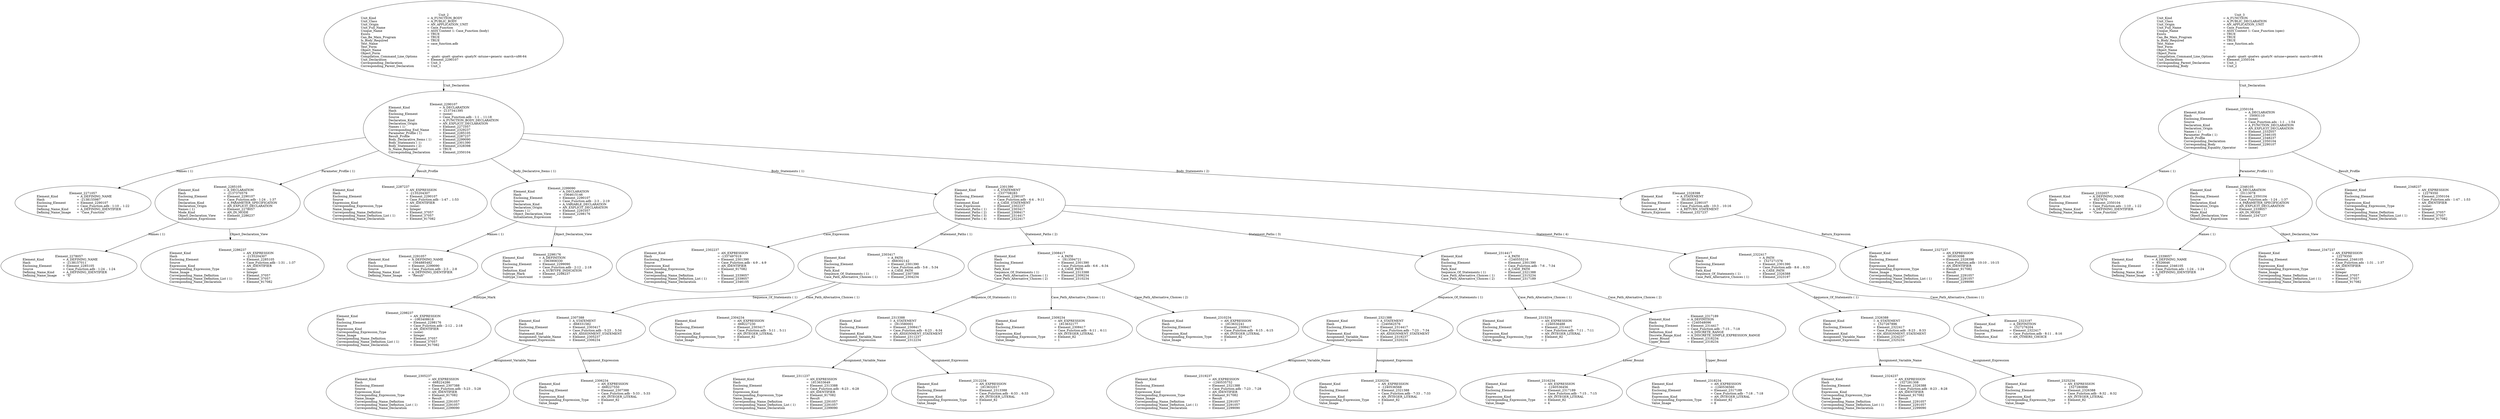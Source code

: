 digraph "case_function.adt" {
  Unit_2 -> Element_2290107
      [ label=Unit_Declaration ];
  Unit_2
      [ label=<<TABLE BORDER="0" CELLBORDER="0" CELLSPACING="0" CELLPADDING="0"> 
          <TR><TD COLSPAN="3">Unit_2</TD></TR>
          <TR><TD ALIGN="LEFT">Unit_Kind   </TD><TD> = </TD><TD ALIGN="LEFT">A_FUNCTION_BODY</TD></TR>
          <TR><TD ALIGN="LEFT">Unit_Class   </TD><TD> = </TD><TD ALIGN="LEFT">A_PUBLIC_BODY</TD></TR>
          <TR><TD ALIGN="LEFT">Unit_Origin   </TD><TD> = </TD><TD ALIGN="LEFT">AN_APPLICATION_UNIT</TD></TR>
          <TR><TD ALIGN="LEFT">Unit_Full_Name    </TD><TD> = </TD><TD ALIGN="LEFT">Case_Function</TD></TR>
          <TR><TD ALIGN="LEFT">Unique_Name   </TD><TD> = </TD><TD ALIGN="LEFT">ASIS Context 1: Case_Function (body)</TD></TR>
          <TR><TD ALIGN="LEFT">Exists  </TD><TD> = </TD><TD ALIGN="LEFT">TRUE</TD></TR>
          <TR><TD ALIGN="LEFT">Can_Be_Main_Program     </TD><TD> = </TD><TD ALIGN="LEFT">TRUE</TD></TR>
          <TR><TD ALIGN="LEFT">Is_Body_Required     </TD><TD> = </TD><TD ALIGN="LEFT">TRUE</TD></TR>
          <TR><TD ALIGN="LEFT">Text_Name   </TD><TD> = </TD><TD ALIGN="LEFT">case_function.adb</TD></TR>
          <TR><TD ALIGN="LEFT">Text_Form   </TD><TD> = </TD><TD ALIGN="LEFT"></TD></TR>
          <TR><TD ALIGN="LEFT">Object_Name   </TD><TD> = </TD><TD ALIGN="LEFT"></TD></TR>
          <TR><TD ALIGN="LEFT">Object_Form   </TD><TD> = </TD><TD ALIGN="LEFT"></TD></TR>
          <TR><TD ALIGN="LEFT">Compilation_Command_Line_Options         </TD><TD> = </TD><TD ALIGN="LEFT">-gnatc -gnatt -gnatws -gnatyN -mtune=generic -march=x86-64</TD></TR>
          <TR><TD ALIGN="LEFT">Unit_Declaration     </TD><TD> = </TD><TD ALIGN="LEFT">Element_2290107</TD></TR>
          <TR><TD ALIGN="LEFT">Corresponding_Declaration       </TD><TD> = </TD><TD ALIGN="LEFT">Unit_3</TD></TR>
          <TR><TD ALIGN="LEFT">Corresponding_Parent_Declaration         </TD><TD> = </TD><TD ALIGN="LEFT">Unit_1</TD></TR>
          </TABLE>> ];
  Element_2290107 -> Element_2271057
      [ label="Names ( 1)" ];
  Element_2290107 -> Element_2285105
      [ label="Parameter_Profile ( 1)" ];
  Element_2290107 -> Element_2287237
      [ label=Result_Profile ];
  Element_2290107 -> Element_2299090
      [ label="Body_Declarative_Items ( 1)" ];
  Element_2290107 -> Element_2301390
      [ label="Body_Statements ( 1)" ];
  Element_2290107 -> Element_2328398
      [ label="Body_Statements ( 2)" ];
  Element_2290107
      [ label=<<TABLE BORDER="0" CELLBORDER="0" CELLSPACING="0" CELLPADDING="0"> 
          <TR><TD COLSPAN="3">Element_2290107</TD></TR>
          <TR><TD ALIGN="LEFT">Element_Kind    </TD><TD> = </TD><TD ALIGN="LEFT">A_DECLARATION</TD></TR>
          <TR><TD ALIGN="LEFT">Hash  </TD><TD> = </TD><TD ALIGN="LEFT">-2137341395</TD></TR>
          <TR><TD ALIGN="LEFT">Enclosing_Element     </TD><TD> = </TD><TD ALIGN="LEFT">(none)</TD></TR>
          <TR><TD ALIGN="LEFT">Source  </TD><TD> = </TD><TD ALIGN="LEFT">Case_Function.adb - 1:1 .. 11:18</TD></TR>
          <TR><TD ALIGN="LEFT">Declaration_Kind     </TD><TD> = </TD><TD ALIGN="LEFT">A_FUNCTION_BODY_DECLARATION</TD></TR>
          <TR><TD ALIGN="LEFT">Declaration_Origin     </TD><TD> = </TD><TD ALIGN="LEFT">AN_EXPLICIT_DECLARATION</TD></TR>
          <TR><TD ALIGN="LEFT">Names ( 1)   </TD><TD> = </TD><TD ALIGN="LEFT">Element_2271057</TD></TR>
          <TR><TD ALIGN="LEFT">Corresponding_End_Name      </TD><TD> = </TD><TD ALIGN="LEFT">Element_2329237</TD></TR>
          <TR><TD ALIGN="LEFT">Parameter_Profile ( 1)      </TD><TD> = </TD><TD ALIGN="LEFT">Element_2285105</TD></TR>
          <TR><TD ALIGN="LEFT">Result_Profile    </TD><TD> = </TD><TD ALIGN="LEFT">Element_2287237</TD></TR>
          <TR><TD ALIGN="LEFT">Body_Declarative_Items ( 1)       </TD><TD> = </TD><TD ALIGN="LEFT">Element_2299090</TD></TR>
          <TR><TD ALIGN="LEFT">Body_Statements ( 1)      </TD><TD> = </TD><TD ALIGN="LEFT">Element_2301390</TD></TR>
          <TR><TD ALIGN="LEFT">Body_Statements ( 2)      </TD><TD> = </TD><TD ALIGN="LEFT">Element_2328398</TD></TR>
          <TR><TD ALIGN="LEFT">Is_Name_Repeated     </TD><TD> = </TD><TD ALIGN="LEFT">TRUE</TD></TR>
          <TR><TD ALIGN="LEFT">Corresponding_Declaration       </TD><TD> = </TD><TD ALIGN="LEFT">Element_2350104</TD></TR>
          </TABLE>> ];
  Element_2271057
      [ label=<<TABLE BORDER="0" CELLBORDER="0" CELLSPACING="0" CELLPADDING="0"> 
          <TR><TD COLSPAN="3">Element_2271057</TD></TR>
          <TR><TD ALIGN="LEFT">Element_Kind    </TD><TD> = </TD><TD ALIGN="LEFT">A_DEFINING_NAME</TD></TR>
          <TR><TD ALIGN="LEFT">Hash  </TD><TD> = </TD><TD ALIGN="LEFT">-2138155987</TD></TR>
          <TR><TD ALIGN="LEFT">Enclosing_Element     </TD><TD> = </TD><TD ALIGN="LEFT">Element_2290107</TD></TR>
          <TR><TD ALIGN="LEFT">Source  </TD><TD> = </TD><TD ALIGN="LEFT">Case_Function.adb - 1:10 .. 1:22</TD></TR>
          <TR><TD ALIGN="LEFT">Defining_Name_Kind     </TD><TD> = </TD><TD ALIGN="LEFT">A_DEFINING_IDENTIFIER</TD></TR>
          <TR><TD ALIGN="LEFT">Defining_Name_Image     </TD><TD> = </TD><TD ALIGN="LEFT">"Case_Function"</TD></TR>
          </TABLE>> ];
  Element_2285105 -> Element_2278057
      [ label="Names ( 1)" ];
  Element_2285105 -> Element_2286237
      [ label=Object_Declaration_View ];
  Element_2285105
      [ label=<<TABLE BORDER="0" CELLBORDER="0" CELLSPACING="0" CELLPADDING="0"> 
          <TR><TD COLSPAN="3">Element_2285105</TD></TR>
          <TR><TD ALIGN="LEFT">Element_Kind    </TD><TD> = </TD><TD ALIGN="LEFT">A_DECLARATION</TD></TR>
          <TR><TD ALIGN="LEFT">Hash  </TD><TD> = </TD><TD ALIGN="LEFT">-2137370579</TD></TR>
          <TR><TD ALIGN="LEFT">Enclosing_Element     </TD><TD> = </TD><TD ALIGN="LEFT">Element_2290107</TD></TR>
          <TR><TD ALIGN="LEFT">Source  </TD><TD> = </TD><TD ALIGN="LEFT">Case_Function.adb - 1:24 .. 1:37</TD></TR>
          <TR><TD ALIGN="LEFT">Declaration_Kind     </TD><TD> = </TD><TD ALIGN="LEFT">A_PARAMETER_SPECIFICATION</TD></TR>
          <TR><TD ALIGN="LEFT">Declaration_Origin     </TD><TD> = </TD><TD ALIGN="LEFT">AN_EXPLICIT_DECLARATION</TD></TR>
          <TR><TD ALIGN="LEFT">Names ( 1)   </TD><TD> = </TD><TD ALIGN="LEFT">Element_2278057</TD></TR>
          <TR><TD ALIGN="LEFT">Mode_Kind   </TD><TD> = </TD><TD ALIGN="LEFT">AN_IN_MODE</TD></TR>
          <TR><TD ALIGN="LEFT">Object_Declaration_View      </TD><TD> = </TD><TD ALIGN="LEFT">Element_2286237</TD></TR>
          <TR><TD ALIGN="LEFT">Initialization_Expression       </TD><TD> = </TD><TD ALIGN="LEFT">(none)</TD></TR>
          </TABLE>> ];
  Element_2278057
      [ label=<<TABLE BORDER="0" CELLBORDER="0" CELLSPACING="0" CELLPADDING="0"> 
          <TR><TD COLSPAN="3">Element_2278057</TD></TR>
          <TR><TD ALIGN="LEFT">Element_Kind    </TD><TD> = </TD><TD ALIGN="LEFT">A_DEFINING_NAME</TD></TR>
          <TR><TD ALIGN="LEFT">Hash  </TD><TD> = </TD><TD ALIGN="LEFT">-2138157011</TD></TR>
          <TR><TD ALIGN="LEFT">Enclosing_Element     </TD><TD> = </TD><TD ALIGN="LEFT">Element_2285105</TD></TR>
          <TR><TD ALIGN="LEFT">Source  </TD><TD> = </TD><TD ALIGN="LEFT">Case_Function.adb - 1:24 .. 1:24</TD></TR>
          <TR><TD ALIGN="LEFT">Defining_Name_Kind     </TD><TD> = </TD><TD ALIGN="LEFT">A_DEFINING_IDENTIFIER</TD></TR>
          <TR><TD ALIGN="LEFT">Defining_Name_Image     </TD><TD> = </TD><TD ALIGN="LEFT">"X"</TD></TR>
          </TABLE>> ];
  Element_2286237
      [ label=<<TABLE BORDER="0" CELLBORDER="0" CELLSPACING="0" CELLPADDING="0"> 
          <TR><TD COLSPAN="3">Element_2286237</TD></TR>
          <TR><TD ALIGN="LEFT">Element_Kind    </TD><TD> = </TD><TD ALIGN="LEFT">AN_EXPRESSION</TD></TR>
          <TR><TD ALIGN="LEFT">Hash  </TD><TD> = </TD><TD ALIGN="LEFT">-2135204307</TD></TR>
          <TR><TD ALIGN="LEFT">Enclosing_Element     </TD><TD> = </TD><TD ALIGN="LEFT">Element_2285105</TD></TR>
          <TR><TD ALIGN="LEFT">Source  </TD><TD> = </TD><TD ALIGN="LEFT">Case_Function.adb - 1:31 .. 1:37</TD></TR>
          <TR><TD ALIGN="LEFT">Expression_Kind    </TD><TD> = </TD><TD ALIGN="LEFT">AN_IDENTIFIER</TD></TR>
          <TR><TD ALIGN="LEFT">Corresponding_Expression_Type        </TD><TD> = </TD><TD ALIGN="LEFT">(none)</TD></TR>
          <TR><TD ALIGN="LEFT">Name_Image   </TD><TD> = </TD><TD ALIGN="LEFT">Integer</TD></TR>
          <TR><TD ALIGN="LEFT">Corresponding_Name_Definition        </TD><TD> = </TD><TD ALIGN="LEFT">Element_37057</TD></TR>
          <TR><TD ALIGN="LEFT">Corresponding_Name_Definition_List ( 1)          </TD><TD> = </TD><TD ALIGN="LEFT">Element_37057</TD></TR>
          <TR><TD ALIGN="LEFT">Corresponding_Name_Declaration        </TD><TD> = </TD><TD ALIGN="LEFT">Element_917082</TD></TR>
          </TABLE>> ];
  Element_2287237
      [ label=<<TABLE BORDER="0" CELLBORDER="0" CELLSPACING="0" CELLPADDING="0"> 
          <TR><TD COLSPAN="3">Element_2287237</TD></TR>
          <TR><TD ALIGN="LEFT">Element_Kind    </TD><TD> = </TD><TD ALIGN="LEFT">AN_EXPRESSION</TD></TR>
          <TR><TD ALIGN="LEFT">Hash  </TD><TD> = </TD><TD ALIGN="LEFT">-2135204307</TD></TR>
          <TR><TD ALIGN="LEFT">Enclosing_Element     </TD><TD> = </TD><TD ALIGN="LEFT">Element_2290107</TD></TR>
          <TR><TD ALIGN="LEFT">Source  </TD><TD> = </TD><TD ALIGN="LEFT">Case_Function.adb - 1:47 .. 1:53</TD></TR>
          <TR><TD ALIGN="LEFT">Expression_Kind    </TD><TD> = </TD><TD ALIGN="LEFT">AN_IDENTIFIER</TD></TR>
          <TR><TD ALIGN="LEFT">Corresponding_Expression_Type        </TD><TD> = </TD><TD ALIGN="LEFT">(none)</TD></TR>
          <TR><TD ALIGN="LEFT">Name_Image   </TD><TD> = </TD><TD ALIGN="LEFT">Integer</TD></TR>
          <TR><TD ALIGN="LEFT">Corresponding_Name_Definition        </TD><TD> = </TD><TD ALIGN="LEFT">Element_37057</TD></TR>
          <TR><TD ALIGN="LEFT">Corresponding_Name_Definition_List ( 1)          </TD><TD> = </TD><TD ALIGN="LEFT">Element_37057</TD></TR>
          <TR><TD ALIGN="LEFT">Corresponding_Name_Declaration        </TD><TD> = </TD><TD ALIGN="LEFT">Element_917082</TD></TR>
          </TABLE>> ];
  Element_2299090 -> Element_2291057
      [ label="Names ( 1)" ];
  Element_2299090 -> Element_2298176
      [ label=Object_Declaration_View ];
  Element_2299090
      [ label=<<TABLE BORDER="0" CELLBORDER="0" CELLSPACING="0" CELLPADDING="0"> 
          <TR><TD COLSPAN="3">Element_2299090</TD></TR>
          <TR><TD ALIGN="LEFT">Element_Kind    </TD><TD> = </TD><TD ALIGN="LEFT">A_DECLARATION</TD></TR>
          <TR><TD ALIGN="LEFT">Hash  </TD><TD> = </TD><TD ALIGN="LEFT">-1064615146</TD></TR>
          <TR><TD ALIGN="LEFT">Enclosing_Element     </TD><TD> = </TD><TD ALIGN="LEFT">Element_2290107</TD></TR>
          <TR><TD ALIGN="LEFT">Source  </TD><TD> = </TD><TD ALIGN="LEFT">Case_Function.adb - 2:3 .. 2:19</TD></TR>
          <TR><TD ALIGN="LEFT">Declaration_Kind     </TD><TD> = </TD><TD ALIGN="LEFT">A_VARIABLE_DECLARATION</TD></TR>
          <TR><TD ALIGN="LEFT">Declaration_Origin     </TD><TD> = </TD><TD ALIGN="LEFT">AN_EXPLICIT_DECLARATION</TD></TR>
          <TR><TD ALIGN="LEFT">Names ( 1)   </TD><TD> = </TD><TD ALIGN="LEFT">Element_2291057</TD></TR>
          <TR><TD ALIGN="LEFT">Object_Declaration_View      </TD><TD> = </TD><TD ALIGN="LEFT">Element_2298176</TD></TR>
          <TR><TD ALIGN="LEFT">Initialization_Expression       </TD><TD> = </TD><TD ALIGN="LEFT">(none)</TD></TR>
          </TABLE>> ];
  Element_2291057
      [ label=<<TABLE BORDER="0" CELLBORDER="0" CELLSPACING="0" CELLPADDING="0"> 
          <TR><TD COLSPAN="3">Element_2291057</TD></TR>
          <TR><TD ALIGN="LEFT">Element_Kind    </TD><TD> = </TD><TD ALIGN="LEFT">A_DEFINING_NAME</TD></TR>
          <TR><TD ALIGN="LEFT">Hash  </TD><TD> = </TD><TD ALIGN="LEFT">-1064885482</TD></TR>
          <TR><TD ALIGN="LEFT">Enclosing_Element     </TD><TD> = </TD><TD ALIGN="LEFT">Element_2299090</TD></TR>
          <TR><TD ALIGN="LEFT">Source  </TD><TD> = </TD><TD ALIGN="LEFT">Case_Function.adb - 2:3 .. 2:8</TD></TR>
          <TR><TD ALIGN="LEFT">Defining_Name_Kind     </TD><TD> = </TD><TD ALIGN="LEFT">A_DEFINING_IDENTIFIER</TD></TR>
          <TR><TD ALIGN="LEFT">Defining_Name_Image     </TD><TD> = </TD><TD ALIGN="LEFT">"Result"</TD></TR>
          </TABLE>> ];
  Element_2298176 -> Element_2298237
      [ label=Subtype_Mark ];
  Element_2298176
      [ label=<<TABLE BORDER="0" CELLBORDER="0" CELLSPACING="0" CELLPADDING="0"> 
          <TR><TD COLSPAN="3">Element_2298176</TD></TR>
          <TR><TD ALIGN="LEFT">Element_Kind    </TD><TD> = </TD><TD ALIGN="LEFT">A_DEFINITION</TD></TR>
          <TR><TD ALIGN="LEFT">Hash  </TD><TD> = </TD><TD ALIGN="LEFT">-1063908330</TD></TR>
          <TR><TD ALIGN="LEFT">Enclosing_Element     </TD><TD> = </TD><TD ALIGN="LEFT">Element_2299090</TD></TR>
          <TR><TD ALIGN="LEFT">Source  </TD><TD> = </TD><TD ALIGN="LEFT">Case_Function.adb - 2:12 .. 2:18</TD></TR>
          <TR><TD ALIGN="LEFT">Definition_Kind    </TD><TD> = </TD><TD ALIGN="LEFT">A_SUBTYPE_INDICATION</TD></TR>
          <TR><TD ALIGN="LEFT">Subtype_Mark    </TD><TD> = </TD><TD ALIGN="LEFT">Element_2298237</TD></TR>
          <TR><TD ALIGN="LEFT">Subtype_Constraint     </TD><TD> = </TD><TD ALIGN="LEFT">(none)</TD></TR>
          </TABLE>> ];
  Element_2298237
      [ label=<<TABLE BORDER="0" CELLBORDER="0" CELLSPACING="0" CELLPADDING="0"> 
          <TR><TD COLSPAN="3">Element_2298237</TD></TR>
          <TR><TD ALIGN="LEFT">Element_Kind    </TD><TD> = </TD><TD ALIGN="LEFT">AN_EXPRESSION</TD></TR>
          <TR><TD ALIGN="LEFT">Hash  </TD><TD> = </TD><TD ALIGN="LEFT">-1063408618</TD></TR>
          <TR><TD ALIGN="LEFT">Enclosing_Element     </TD><TD> = </TD><TD ALIGN="LEFT">Element_2298176</TD></TR>
          <TR><TD ALIGN="LEFT">Source  </TD><TD> = </TD><TD ALIGN="LEFT">Case_Function.adb - 2:12 .. 2:18</TD></TR>
          <TR><TD ALIGN="LEFT">Expression_Kind    </TD><TD> = </TD><TD ALIGN="LEFT">AN_IDENTIFIER</TD></TR>
          <TR><TD ALIGN="LEFT">Corresponding_Expression_Type        </TD><TD> = </TD><TD ALIGN="LEFT">(none)</TD></TR>
          <TR><TD ALIGN="LEFT">Name_Image   </TD><TD> = </TD><TD ALIGN="LEFT">Integer</TD></TR>
          <TR><TD ALIGN="LEFT">Corresponding_Name_Definition        </TD><TD> = </TD><TD ALIGN="LEFT">Element_37057</TD></TR>
          <TR><TD ALIGN="LEFT">Corresponding_Name_Definition_List ( 1)          </TD><TD> = </TD><TD ALIGN="LEFT">Element_37057</TD></TR>
          <TR><TD ALIGN="LEFT">Corresponding_Name_Declaration        </TD><TD> = </TD><TD ALIGN="LEFT">Element_917082</TD></TR>
          </TABLE>> ];
  Element_2301390 -> Element_2302237
      [ label=Case_Expression ];
  Element_2301390 -> Element_2303417
      [ label="Statement_Paths ( 1)" ];
  Element_2301390 -> Element_2308417
      [ label="Statement_Paths ( 2)" ];
  Element_2301390 -> Element_2314417
      [ label="Statement_Paths ( 3)" ];
  Element_2301390 -> Element_2322417
      [ label="Statement_Paths ( 4)" ];
  Element_2301390
      [ label=<<TABLE BORDER="0" CELLBORDER="0" CELLSPACING="0" CELLPADDING="0"> 
          <TR><TD COLSPAN="3">Element_2301390</TD></TR>
          <TR><TD ALIGN="LEFT">Element_Kind    </TD><TD> = </TD><TD ALIGN="LEFT">A_STATEMENT</TD></TR>
          <TR><TD ALIGN="LEFT">Hash  </TD><TD> = </TD><TD ALIGN="LEFT">-1337708283</TD></TR>
          <TR><TD ALIGN="LEFT">Enclosing_Element     </TD><TD> = </TD><TD ALIGN="LEFT">Element_2290107</TD></TR>
          <TR><TD ALIGN="LEFT">Source  </TD><TD> = </TD><TD ALIGN="LEFT">Case_Function.adb - 4:4 .. 9:11</TD></TR>
          <TR><TD ALIGN="LEFT">Statement_Kind    </TD><TD> = </TD><TD ALIGN="LEFT">A_CASE_STATEMENT</TD></TR>
          <TR><TD ALIGN="LEFT">Case_Expression    </TD><TD> = </TD><TD ALIGN="LEFT">Element_2302237</TD></TR>
          <TR><TD ALIGN="LEFT">Statement_Paths ( 1)      </TD><TD> = </TD><TD ALIGN="LEFT">Element_2303417</TD></TR>
          <TR><TD ALIGN="LEFT">Statement_Paths ( 2)      </TD><TD> = </TD><TD ALIGN="LEFT">Element_2308417</TD></TR>
          <TR><TD ALIGN="LEFT">Statement_Paths ( 3)      </TD><TD> = </TD><TD ALIGN="LEFT">Element_2314417</TD></TR>
          <TR><TD ALIGN="LEFT">Statement_Paths ( 4)      </TD><TD> = </TD><TD ALIGN="LEFT">Element_2322417</TD></TR>
          </TABLE>> ];
  Element_2302237
      [ label=<<TABLE BORDER="0" CELLBORDER="0" CELLSPACING="0" CELLPADDING="0"> 
          <TR><TD COLSPAN="3">Element_2302237</TD></TR>
          <TR><TD ALIGN="LEFT">Element_Kind    </TD><TD> = </TD><TD ALIGN="LEFT">AN_EXPRESSION</TD></TR>
          <TR><TD ALIGN="LEFT">Hash  </TD><TD> = </TD><TD ALIGN="LEFT">-1337497019</TD></TR>
          <TR><TD ALIGN="LEFT">Enclosing_Element     </TD><TD> = </TD><TD ALIGN="LEFT">Element_2301390</TD></TR>
          <TR><TD ALIGN="LEFT">Source  </TD><TD> = </TD><TD ALIGN="LEFT">Case_Function.adb - 4:9 .. 4:9</TD></TR>
          <TR><TD ALIGN="LEFT">Expression_Kind    </TD><TD> = </TD><TD ALIGN="LEFT">AN_IDENTIFIER</TD></TR>
          <TR><TD ALIGN="LEFT">Corresponding_Expression_Type        </TD><TD> = </TD><TD ALIGN="LEFT">Element_917082</TD></TR>
          <TR><TD ALIGN="LEFT">Name_Image   </TD><TD> = </TD><TD ALIGN="LEFT">X</TD></TR>
          <TR><TD ALIGN="LEFT">Corresponding_Name_Definition        </TD><TD> = </TD><TD ALIGN="LEFT">Element_2339057</TD></TR>
          <TR><TD ALIGN="LEFT">Corresponding_Name_Definition_List ( 1)          </TD><TD> = </TD><TD ALIGN="LEFT">Element_2339057</TD></TR>
          <TR><TD ALIGN="LEFT">Corresponding_Name_Declaration        </TD><TD> = </TD><TD ALIGN="LEFT">Element_2346105</TD></TR>
          </TABLE>> ];
  Element_2303417 -> Element_2307388
      [ label="Sequence_Of_Statements ( 1)" ];
  Element_2303417 -> Element_2304234
      [ label="Case_Path_Alternative_Choices ( 1)" ];
  Element_2303417
      [ label=<<TABLE BORDER="0" CELLBORDER="0" CELLSPACING="0" CELLPADDING="0"> 
          <TR><TD COLSPAN="3">Element_2303417</TD></TR>
          <TR><TD ALIGN="LEFT">Element_Kind    </TD><TD> = </TD><TD ALIGN="LEFT">A_PATH</TD></TR>
          <TR><TD ALIGN="LEFT">Hash  </TD><TD> = </TD><TD ALIGN="LEFT">-668302142</TD></TR>
          <TR><TD ALIGN="LEFT">Enclosing_Element     </TD><TD> = </TD><TD ALIGN="LEFT">Element_2301390</TD></TR>
          <TR><TD ALIGN="LEFT">Source  </TD><TD> = </TD><TD ALIGN="LEFT">Case_Function.adb - 5:6 .. 5:34</TD></TR>
          <TR><TD ALIGN="LEFT">Path_Kind   </TD><TD> = </TD><TD ALIGN="LEFT">A_CASE_PATH</TD></TR>
          <TR><TD ALIGN="LEFT">Sequence_Of_Statements ( 1)       </TD><TD> = </TD><TD ALIGN="LEFT">Element_2307388</TD></TR>
          <TR><TD ALIGN="LEFT">Case_Path_Alternative_Choices ( 1)         </TD><TD> = </TD><TD ALIGN="LEFT">Element_2304234</TD></TR>
          </TABLE>> ];
  Element_2304234
      [ label=<<TABLE BORDER="0" CELLBORDER="0" CELLSPACING="0" CELLPADDING="0"> 
          <TR><TD COLSPAN="3">Element_2304234</TD></TR>
          <TR><TD ALIGN="LEFT">Element_Kind    </TD><TD> = </TD><TD ALIGN="LEFT">AN_EXPRESSION</TD></TR>
          <TR><TD ALIGN="LEFT">Hash  </TD><TD> = </TD><TD ALIGN="LEFT">-668227230</TD></TR>
          <TR><TD ALIGN="LEFT">Enclosing_Element     </TD><TD> = </TD><TD ALIGN="LEFT">Element_2303417</TD></TR>
          <TR><TD ALIGN="LEFT">Source  </TD><TD> = </TD><TD ALIGN="LEFT">Case_Function.adb - 5:11 .. 5:11</TD></TR>
          <TR><TD ALIGN="LEFT">Expression_Kind    </TD><TD> = </TD><TD ALIGN="LEFT">AN_INTEGER_LITERAL</TD></TR>
          <TR><TD ALIGN="LEFT">Corresponding_Expression_Type        </TD><TD> = </TD><TD ALIGN="LEFT">Element_82</TD></TR>
          <TR><TD ALIGN="LEFT">Value_Image   </TD><TD> = </TD><TD ALIGN="LEFT">0</TD></TR>
          </TABLE>> ];
  Element_2307388 -> Element_2305237
      [ label=Assignment_Variable_Name ];
  Element_2307388 -> Element_2306234
      [ label=Assignment_Expression ];
  Element_2307388
      [ label=<<TABLE BORDER="0" CELLBORDER="0" CELLSPACING="0" CELLPADDING="0"> 
          <TR><TD COLSPAN="3">Element_2307388</TD></TR>
          <TR><TD ALIGN="LEFT">Element_Kind    </TD><TD> = </TD><TD ALIGN="LEFT">A_STATEMENT</TD></TR>
          <TR><TD ALIGN="LEFT">Hash  </TD><TD> = </TD><TD ALIGN="LEFT">-668331582</TD></TR>
          <TR><TD ALIGN="LEFT">Enclosing_Element     </TD><TD> = </TD><TD ALIGN="LEFT">Element_2303417</TD></TR>
          <TR><TD ALIGN="LEFT">Source  </TD><TD> = </TD><TD ALIGN="LEFT">Case_Function.adb - 5:23 .. 5:34</TD></TR>
          <TR><TD ALIGN="LEFT">Statement_Kind    </TD><TD> = </TD><TD ALIGN="LEFT">AN_ASSIGNMENT_STATEMENT</TD></TR>
          <TR><TD ALIGN="LEFT">Assignment_Variable_Name       </TD><TD> = </TD><TD ALIGN="LEFT">Element_2305237</TD></TR>
          <TR><TD ALIGN="LEFT">Assignment_Expression      </TD><TD> = </TD><TD ALIGN="LEFT">Element_2306234</TD></TR>
          </TABLE>> ];
  Element_2305237
      [ label=<<TABLE BORDER="0" CELLBORDER="0" CELLSPACING="0" CELLPADDING="0"> 
          <TR><TD COLSPAN="3">Element_2305237</TD></TR>
          <TR><TD ALIGN="LEFT">Element_Kind    </TD><TD> = </TD><TD ALIGN="LEFT">AN_EXPRESSION</TD></TR>
          <TR><TD ALIGN="LEFT">Hash  </TD><TD> = </TD><TD ALIGN="LEFT">-668224286</TD></TR>
          <TR><TD ALIGN="LEFT">Enclosing_Element     </TD><TD> = </TD><TD ALIGN="LEFT">Element_2307388</TD></TR>
          <TR><TD ALIGN="LEFT">Source  </TD><TD> = </TD><TD ALIGN="LEFT">Case_Function.adb - 5:23 .. 5:28</TD></TR>
          <TR><TD ALIGN="LEFT">Expression_Kind    </TD><TD> = </TD><TD ALIGN="LEFT">AN_IDENTIFIER</TD></TR>
          <TR><TD ALIGN="LEFT">Corresponding_Expression_Type        </TD><TD> = </TD><TD ALIGN="LEFT">Element_917082</TD></TR>
          <TR><TD ALIGN="LEFT">Name_Image   </TD><TD> = </TD><TD ALIGN="LEFT">Result</TD></TR>
          <TR><TD ALIGN="LEFT">Corresponding_Name_Definition        </TD><TD> = </TD><TD ALIGN="LEFT">Element_2291057</TD></TR>
          <TR><TD ALIGN="LEFT">Corresponding_Name_Definition_List ( 1)          </TD><TD> = </TD><TD ALIGN="LEFT">Element_2291057</TD></TR>
          <TR><TD ALIGN="LEFT">Corresponding_Name_Declaration        </TD><TD> = </TD><TD ALIGN="LEFT">Element_2299090</TD></TR>
          </TABLE>> ];
  Element_2306234
      [ label=<<TABLE BORDER="0" CELLBORDER="0" CELLSPACING="0" CELLPADDING="0"> 
          <TR><TD COLSPAN="3">Element_2306234</TD></TR>
          <TR><TD ALIGN="LEFT">Element_Kind    </TD><TD> = </TD><TD ALIGN="LEFT">AN_EXPRESSION</TD></TR>
          <TR><TD ALIGN="LEFT">Hash  </TD><TD> = </TD><TD ALIGN="LEFT">-668227550</TD></TR>
          <TR><TD ALIGN="LEFT">Enclosing_Element     </TD><TD> = </TD><TD ALIGN="LEFT">Element_2307388</TD></TR>
          <TR><TD ALIGN="LEFT">Source  </TD><TD> = </TD><TD ALIGN="LEFT">Case_Function.adb - 5:33 .. 5:33</TD></TR>
          <TR><TD ALIGN="LEFT">Expression_Kind    </TD><TD> = </TD><TD ALIGN="LEFT">AN_INTEGER_LITERAL</TD></TR>
          <TR><TD ALIGN="LEFT">Corresponding_Expression_Type        </TD><TD> = </TD><TD ALIGN="LEFT">Element_82</TD></TR>
          <TR><TD ALIGN="LEFT">Value_Image   </TD><TD> = </TD><TD ALIGN="LEFT">0</TD></TR>
          </TABLE>> ];
  Element_2308417 -> Element_2313388
      [ label="Sequence_Of_Statements ( 1)" ];
  Element_2308417 -> Element_2309234
      [ label="Case_Path_Alternative_Choices ( 1)" ];
  Element_2308417 -> Element_2310234
      [ label="Case_Path_Alternative_Choices ( 2)" ];
  Element_2308417
      [ label=<<TABLE BORDER="0" CELLBORDER="0" CELLSPACING="0" CELLPADDING="0"> 
          <TR><TD COLSPAN="3">Element_2308417</TD></TR>
          <TR><TD ALIGN="LEFT">Element_Kind    </TD><TD> = </TD><TD ALIGN="LEFT">A_PATH</TD></TR>
          <TR><TD ALIGN="LEFT">Hash  </TD><TD> = </TD><TD ALIGN="LEFT"> 1813594721</TD></TR>
          <TR><TD ALIGN="LEFT">Enclosing_Element     </TD><TD> = </TD><TD ALIGN="LEFT">Element_2301390</TD></TR>
          <TR><TD ALIGN="LEFT">Source  </TD><TD> = </TD><TD ALIGN="LEFT">Case_Function.adb - 6:6 .. 6:34</TD></TR>
          <TR><TD ALIGN="LEFT">Path_Kind   </TD><TD> = </TD><TD ALIGN="LEFT">A_CASE_PATH</TD></TR>
          <TR><TD ALIGN="LEFT">Sequence_Of_Statements ( 1)       </TD><TD> = </TD><TD ALIGN="LEFT">Element_2313388</TD></TR>
          <TR><TD ALIGN="LEFT">Case_Path_Alternative_Choices ( 1)         </TD><TD> = </TD><TD ALIGN="LEFT">Element_2309234</TD></TR>
          <TR><TD ALIGN="LEFT">Case_Path_Alternative_Choices ( 2)         </TD><TD> = </TD><TD ALIGN="LEFT">Element_2310234</TD></TR>
          </TABLE>> ];
  Element_2309234
      [ label=<<TABLE BORDER="0" CELLBORDER="0" CELLSPACING="0" CELLPADDING="0"> 
          <TR><TD COLSPAN="3">Element_2309234</TD></TR>
          <TR><TD ALIGN="LEFT">Element_Kind    </TD><TD> = </TD><TD ALIGN="LEFT">AN_EXPRESSION</TD></TR>
          <TR><TD ALIGN="LEFT">Hash  </TD><TD> = </TD><TD ALIGN="LEFT"> 1813632177</TD></TR>
          <TR><TD ALIGN="LEFT">Enclosing_Element     </TD><TD> = </TD><TD ALIGN="LEFT">Element_2308417</TD></TR>
          <TR><TD ALIGN="LEFT">Source  </TD><TD> = </TD><TD ALIGN="LEFT">Case_Function.adb - 6:11 .. 6:11</TD></TR>
          <TR><TD ALIGN="LEFT">Expression_Kind    </TD><TD> = </TD><TD ALIGN="LEFT">AN_INTEGER_LITERAL</TD></TR>
          <TR><TD ALIGN="LEFT">Corresponding_Expression_Type        </TD><TD> = </TD><TD ALIGN="LEFT">Element_82</TD></TR>
          <TR><TD ALIGN="LEFT">Value_Image   </TD><TD> = </TD><TD ALIGN="LEFT">1</TD></TR>
          </TABLE>> ];
  Element_2310234
      [ label=<<TABLE BORDER="0" CELLBORDER="0" CELLSPACING="0" CELLPADDING="0"> 
          <TR><TD COLSPAN="3">Element_2310234</TD></TR>
          <TR><TD ALIGN="LEFT">Element_Kind    </TD><TD> = </TD><TD ALIGN="LEFT">AN_EXPRESSION</TD></TR>
          <TR><TD ALIGN="LEFT">Hash  </TD><TD> = </TD><TD ALIGN="LEFT"> 1813632241</TD></TR>
          <TR><TD ALIGN="LEFT">Enclosing_Element     </TD><TD> = </TD><TD ALIGN="LEFT">Element_2308417</TD></TR>
          <TR><TD ALIGN="LEFT">Source  </TD><TD> = </TD><TD ALIGN="LEFT">Case_Function.adb - 6:15 .. 6:15</TD></TR>
          <TR><TD ALIGN="LEFT">Expression_Kind    </TD><TD> = </TD><TD ALIGN="LEFT">AN_INTEGER_LITERAL</TD></TR>
          <TR><TD ALIGN="LEFT">Corresponding_Expression_Type        </TD><TD> = </TD><TD ALIGN="LEFT">Element_82</TD></TR>
          <TR><TD ALIGN="LEFT">Value_Image   </TD><TD> = </TD><TD ALIGN="LEFT">3</TD></TR>
          </TABLE>> ];
  Element_2313388 -> Element_2311237
      [ label=Assignment_Variable_Name ];
  Element_2313388 -> Element_2312234
      [ label=Assignment_Expression ];
  Element_2313388
      [ label=<<TABLE BORDER="0" CELLBORDER="0" CELLSPACING="0" CELLPADDING="0"> 
          <TR><TD COLSPAN="3">Element_2313388</TD></TR>
          <TR><TD ALIGN="LEFT">Element_Kind    </TD><TD> = </TD><TD ALIGN="LEFT">A_STATEMENT</TD></TR>
          <TR><TD ALIGN="LEFT">Hash  </TD><TD> = </TD><TD ALIGN="LEFT"> 1813580001</TD></TR>
          <TR><TD ALIGN="LEFT">Enclosing_Element     </TD><TD> = </TD><TD ALIGN="LEFT">Element_2308417</TD></TR>
          <TR><TD ALIGN="LEFT">Source  </TD><TD> = </TD><TD ALIGN="LEFT">Case_Function.adb - 6:23 .. 6:34</TD></TR>
          <TR><TD ALIGN="LEFT">Statement_Kind    </TD><TD> = </TD><TD ALIGN="LEFT">AN_ASSIGNMENT_STATEMENT</TD></TR>
          <TR><TD ALIGN="LEFT">Assignment_Variable_Name       </TD><TD> = </TD><TD ALIGN="LEFT">Element_2311237</TD></TR>
          <TR><TD ALIGN="LEFT">Assignment_Expression      </TD><TD> = </TD><TD ALIGN="LEFT">Element_2312234</TD></TR>
          </TABLE>> ];
  Element_2311237
      [ label=<<TABLE BORDER="0" CELLBORDER="0" CELLSPACING="0" CELLPADDING="0"> 
          <TR><TD COLSPAN="3">Element_2311237</TD></TR>
          <TR><TD ALIGN="LEFT">Element_Kind    </TD><TD> = </TD><TD ALIGN="LEFT">AN_EXPRESSION</TD></TR>
          <TR><TD ALIGN="LEFT">Hash  </TD><TD> = </TD><TD ALIGN="LEFT"> 1813633649</TD></TR>
          <TR><TD ALIGN="LEFT">Enclosing_Element     </TD><TD> = </TD><TD ALIGN="LEFT">Element_2313388</TD></TR>
          <TR><TD ALIGN="LEFT">Source  </TD><TD> = </TD><TD ALIGN="LEFT">Case_Function.adb - 6:23 .. 6:28</TD></TR>
          <TR><TD ALIGN="LEFT">Expression_Kind    </TD><TD> = </TD><TD ALIGN="LEFT">AN_IDENTIFIER</TD></TR>
          <TR><TD ALIGN="LEFT">Corresponding_Expression_Type        </TD><TD> = </TD><TD ALIGN="LEFT">Element_917082</TD></TR>
          <TR><TD ALIGN="LEFT">Name_Image   </TD><TD> = </TD><TD ALIGN="LEFT">Result</TD></TR>
          <TR><TD ALIGN="LEFT">Corresponding_Name_Definition        </TD><TD> = </TD><TD ALIGN="LEFT">Element_2291057</TD></TR>
          <TR><TD ALIGN="LEFT">Corresponding_Name_Definition_List ( 1)          </TD><TD> = </TD><TD ALIGN="LEFT">Element_2291057</TD></TR>
          <TR><TD ALIGN="LEFT">Corresponding_Name_Declaration        </TD><TD> = </TD><TD ALIGN="LEFT">Element_2299090</TD></TR>
          </TABLE>> ];
  Element_2312234
      [ label=<<TABLE BORDER="0" CELLBORDER="0" CELLSPACING="0" CELLPADDING="0"> 
          <TR><TD COLSPAN="3">Element_2312234</TD></TR>
          <TR><TD ALIGN="LEFT">Element_Kind    </TD><TD> = </TD><TD ALIGN="LEFT">AN_EXPRESSION</TD></TR>
          <TR><TD ALIGN="LEFT">Hash  </TD><TD> = </TD><TD ALIGN="LEFT"> 1813632017</TD></TR>
          <TR><TD ALIGN="LEFT">Enclosing_Element     </TD><TD> = </TD><TD ALIGN="LEFT">Element_2313388</TD></TR>
          <TR><TD ALIGN="LEFT">Source  </TD><TD> = </TD><TD ALIGN="LEFT">Case_Function.adb - 6:33 .. 6:33</TD></TR>
          <TR><TD ALIGN="LEFT">Expression_Kind    </TD><TD> = </TD><TD ALIGN="LEFT">AN_INTEGER_LITERAL</TD></TR>
          <TR><TD ALIGN="LEFT">Corresponding_Expression_Type        </TD><TD> = </TD><TD ALIGN="LEFT">Element_82</TD></TR>
          <TR><TD ALIGN="LEFT">Value_Image   </TD><TD> = </TD><TD ALIGN="LEFT">1</TD></TR>
          </TABLE>> ];
  Element_2314417 -> Element_2321388
      [ label="Sequence_Of_Statements ( 1)" ];
  Element_2314417 -> Element_2315234
      [ label="Case_Path_Alternative_Choices ( 1)" ];
  Element_2314417 -> Element_2317189
      [ label="Case_Path_Alternative_Choices ( 2)" ];
  Element_2314417
      [ label=<<TABLE BORDER="0" CELLBORDER="0" CELLSPACING="0" CELLPADDING="0"> 
          <TR><TD COLSPAN="3">Element_2314417</TD></TR>
          <TR><TD ALIGN="LEFT">Element_Kind    </TD><TD> = </TD><TD ALIGN="LEFT">A_PATH</TD></TR>
          <TR><TD ALIGN="LEFT">Hash  </TD><TD> = </TD><TD ALIGN="LEFT">-1240555216</TD></TR>
          <TR><TD ALIGN="LEFT">Enclosing_Element     </TD><TD> = </TD><TD ALIGN="LEFT">Element_2301390</TD></TR>
          <TR><TD ALIGN="LEFT">Source  </TD><TD> = </TD><TD ALIGN="LEFT">Case_Function.adb - 7:6 .. 7:34</TD></TR>
          <TR><TD ALIGN="LEFT">Path_Kind   </TD><TD> = </TD><TD ALIGN="LEFT">A_CASE_PATH</TD></TR>
          <TR><TD ALIGN="LEFT">Sequence_Of_Statements ( 1)       </TD><TD> = </TD><TD ALIGN="LEFT">Element_2321388</TD></TR>
          <TR><TD ALIGN="LEFT">Case_Path_Alternative_Choices ( 1)         </TD><TD> = </TD><TD ALIGN="LEFT">Element_2315234</TD></TR>
          <TR><TD ALIGN="LEFT">Case_Path_Alternative_Choices ( 2)         </TD><TD> = </TD><TD ALIGN="LEFT">Element_2317189</TD></TR>
          </TABLE>> ];
  Element_2315234
      [ label=<<TABLE BORDER="0" CELLBORDER="0" CELLSPACING="0" CELLPADDING="0"> 
          <TR><TD COLSPAN="3">Element_2315234</TD></TR>
          <TR><TD ALIGN="LEFT">Element_Kind    </TD><TD> = </TD><TD ALIGN="LEFT">AN_EXPRESSION</TD></TR>
          <TR><TD ALIGN="LEFT">Hash  </TD><TD> = </TD><TD ALIGN="LEFT">-1240536488</TD></TR>
          <TR><TD ALIGN="LEFT">Enclosing_Element     </TD><TD> = </TD><TD ALIGN="LEFT">Element_2314417</TD></TR>
          <TR><TD ALIGN="LEFT">Source  </TD><TD> = </TD><TD ALIGN="LEFT">Case_Function.adb - 7:11 .. 7:11</TD></TR>
          <TR><TD ALIGN="LEFT">Expression_Kind    </TD><TD> = </TD><TD ALIGN="LEFT">AN_INTEGER_LITERAL</TD></TR>
          <TR><TD ALIGN="LEFT">Corresponding_Expression_Type        </TD><TD> = </TD><TD ALIGN="LEFT">Element_82</TD></TR>
          <TR><TD ALIGN="LEFT">Value_Image   </TD><TD> = </TD><TD ALIGN="LEFT">2</TD></TR>
          </TABLE>> ];
  Element_2317189 -> Element_2316234
      [ label=Lower_Bound ];
  Element_2317189 -> Element_2318234
      [ label=Upper_Bound ];
  Element_2317189
      [ label=<<TABLE BORDER="0" CELLBORDER="0" CELLSPACING="0" CELLPADDING="0"> 
          <TR><TD COLSPAN="3">Element_2317189</TD></TR>
          <TR><TD ALIGN="LEFT">Element_Kind    </TD><TD> = </TD><TD ALIGN="LEFT">A_DEFINITION</TD></TR>
          <TR><TD ALIGN="LEFT">Hash  </TD><TD> = </TD><TD ALIGN="LEFT">-1240548096</TD></TR>
          <TR><TD ALIGN="LEFT">Enclosing_Element     </TD><TD> = </TD><TD ALIGN="LEFT">Element_2314417</TD></TR>
          <TR><TD ALIGN="LEFT">Source  </TD><TD> = </TD><TD ALIGN="LEFT">Case_Function.adb - 7:15 .. 7:18</TD></TR>
          <TR><TD ALIGN="LEFT">Definition_Kind    </TD><TD> = </TD><TD ALIGN="LEFT">A_DISCRETE_RANGE</TD></TR>
          <TR><TD ALIGN="LEFT">Discrete_Range_Kind     </TD><TD> = </TD><TD ALIGN="LEFT">A_DISCRETE_SIMPLE_EXPRESSION_RANGE</TD></TR>
          <TR><TD ALIGN="LEFT">Lower_Bound   </TD><TD> = </TD><TD ALIGN="LEFT">Element_2316234</TD></TR>
          <TR><TD ALIGN="LEFT">Upper_Bound   </TD><TD> = </TD><TD ALIGN="LEFT">Element_2318234</TD></TR>
          </TABLE>> ];
  Element_2316234
      [ label=<<TABLE BORDER="0" CELLBORDER="0" CELLSPACING="0" CELLPADDING="0"> 
          <TR><TD COLSPAN="3">Element_2316234</TD></TR>
          <TR><TD ALIGN="LEFT">Element_Kind    </TD><TD> = </TD><TD ALIGN="LEFT">AN_EXPRESSION</TD></TR>
          <TR><TD ALIGN="LEFT">Hash  </TD><TD> = </TD><TD ALIGN="LEFT">-1240536456</TD></TR>
          <TR><TD ALIGN="LEFT">Enclosing_Element     </TD><TD> = </TD><TD ALIGN="LEFT">Element_2317189</TD></TR>
          <TR><TD ALIGN="LEFT">Source  </TD><TD> = </TD><TD ALIGN="LEFT">Case_Function.adb - 7:15 .. 7:15</TD></TR>
          <TR><TD ALIGN="LEFT">Expression_Kind    </TD><TD> = </TD><TD ALIGN="LEFT">AN_INTEGER_LITERAL</TD></TR>
          <TR><TD ALIGN="LEFT">Corresponding_Expression_Type        </TD><TD> = </TD><TD ALIGN="LEFT">Element_82</TD></TR>
          <TR><TD ALIGN="LEFT">Value_Image   </TD><TD> = </TD><TD ALIGN="LEFT">4</TD></TR>
          </TABLE>> ];
  Element_2318234
      [ label=<<TABLE BORDER="0" CELLBORDER="0" CELLSPACING="0" CELLPADDING="0"> 
          <TR><TD COLSPAN="3">Element_2318234</TD></TR>
          <TR><TD ALIGN="LEFT">Element_Kind    </TD><TD> = </TD><TD ALIGN="LEFT">AN_EXPRESSION</TD></TR>
          <TR><TD ALIGN="LEFT">Hash  </TD><TD> = </TD><TD ALIGN="LEFT">-1240536560</TD></TR>
          <TR><TD ALIGN="LEFT">Enclosing_Element     </TD><TD> = </TD><TD ALIGN="LEFT">Element_2317189</TD></TR>
          <TR><TD ALIGN="LEFT">Source  </TD><TD> = </TD><TD ALIGN="LEFT">Case_Function.adb - 7:18 .. 7:18</TD></TR>
          <TR><TD ALIGN="LEFT">Expression_Kind    </TD><TD> = </TD><TD ALIGN="LEFT">AN_INTEGER_LITERAL</TD></TR>
          <TR><TD ALIGN="LEFT">Corresponding_Expression_Type        </TD><TD> = </TD><TD ALIGN="LEFT">Element_82</TD></TR>
          <TR><TD ALIGN="LEFT">Value_Image   </TD><TD> = </TD><TD ALIGN="LEFT">8</TD></TR>
          </TABLE>> ];
  Element_2321388 -> Element_2319237
      [ label=Assignment_Variable_Name ];
  Element_2321388 -> Element_2320234
      [ label=Assignment_Expression ];
  Element_2321388
      [ label=<<TABLE BORDER="0" CELLBORDER="0" CELLSPACING="0" CELLPADDING="0"> 
          <TR><TD COLSPAN="3">Element_2321388</TD></TR>
          <TR><TD ALIGN="LEFT">Element_Kind    </TD><TD> = </TD><TD ALIGN="LEFT">A_STATEMENT</TD></TR>
          <TR><TD ALIGN="LEFT">Hash  </TD><TD> = </TD><TD ALIGN="LEFT">-1240562576</TD></TR>
          <TR><TD ALIGN="LEFT">Enclosing_Element     </TD><TD> = </TD><TD ALIGN="LEFT">Element_2314417</TD></TR>
          <TR><TD ALIGN="LEFT">Source  </TD><TD> = </TD><TD ALIGN="LEFT">Case_Function.adb - 7:23 .. 7:34</TD></TR>
          <TR><TD ALIGN="LEFT">Statement_Kind    </TD><TD> = </TD><TD ALIGN="LEFT">AN_ASSIGNMENT_STATEMENT</TD></TR>
          <TR><TD ALIGN="LEFT">Assignment_Variable_Name       </TD><TD> = </TD><TD ALIGN="LEFT">Element_2319237</TD></TR>
          <TR><TD ALIGN="LEFT">Assignment_Expression      </TD><TD> = </TD><TD ALIGN="LEFT">Element_2320234</TD></TR>
          </TABLE>> ];
  Element_2319237
      [ label=<<TABLE BORDER="0" CELLBORDER="0" CELLSPACING="0" CELLPADDING="0"> 
          <TR><TD COLSPAN="3">Element_2319237</TD></TR>
          <TR><TD ALIGN="LEFT">Element_Kind    </TD><TD> = </TD><TD ALIGN="LEFT">AN_EXPRESSION</TD></TR>
          <TR><TD ALIGN="LEFT">Hash  </TD><TD> = </TD><TD ALIGN="LEFT">-1240535752</TD></TR>
          <TR><TD ALIGN="LEFT">Enclosing_Element     </TD><TD> = </TD><TD ALIGN="LEFT">Element_2321388</TD></TR>
          <TR><TD ALIGN="LEFT">Source  </TD><TD> = </TD><TD ALIGN="LEFT">Case_Function.adb - 7:23 .. 7:28</TD></TR>
          <TR><TD ALIGN="LEFT">Expression_Kind    </TD><TD> = </TD><TD ALIGN="LEFT">AN_IDENTIFIER</TD></TR>
          <TR><TD ALIGN="LEFT">Corresponding_Expression_Type        </TD><TD> = </TD><TD ALIGN="LEFT">Element_917082</TD></TR>
          <TR><TD ALIGN="LEFT">Name_Image   </TD><TD> = </TD><TD ALIGN="LEFT">Result</TD></TR>
          <TR><TD ALIGN="LEFT">Corresponding_Name_Definition        </TD><TD> = </TD><TD ALIGN="LEFT">Element_2291057</TD></TR>
          <TR><TD ALIGN="LEFT">Corresponding_Name_Definition_List ( 1)          </TD><TD> = </TD><TD ALIGN="LEFT">Element_2291057</TD></TR>
          <TR><TD ALIGN="LEFT">Corresponding_Name_Declaration        </TD><TD> = </TD><TD ALIGN="LEFT">Element_2299090</TD></TR>
          </TABLE>> ];
  Element_2320234
      [ label=<<TABLE BORDER="0" CELLBORDER="0" CELLSPACING="0" CELLPADDING="0"> 
          <TR><TD COLSPAN="3">Element_2320234</TD></TR>
          <TR><TD ALIGN="LEFT">Element_Kind    </TD><TD> = </TD><TD ALIGN="LEFT">AN_EXPRESSION</TD></TR>
          <TR><TD ALIGN="LEFT">Hash  </TD><TD> = </TD><TD ALIGN="LEFT">-1240536568</TD></TR>
          <TR><TD ALIGN="LEFT">Enclosing_Element     </TD><TD> = </TD><TD ALIGN="LEFT">Element_2321388</TD></TR>
          <TR><TD ALIGN="LEFT">Source  </TD><TD> = </TD><TD ALIGN="LEFT">Case_Function.adb - 7:33 .. 7:33</TD></TR>
          <TR><TD ALIGN="LEFT">Expression_Kind    </TD><TD> = </TD><TD ALIGN="LEFT">AN_INTEGER_LITERAL</TD></TR>
          <TR><TD ALIGN="LEFT">Corresponding_Expression_Type        </TD><TD> = </TD><TD ALIGN="LEFT">Element_82</TD></TR>
          <TR><TD ALIGN="LEFT">Value_Image   </TD><TD> = </TD><TD ALIGN="LEFT">2</TD></TR>
          </TABLE>> ];
  Element_2322417 -> Element_2326388
      [ label="Sequence_Of_Statements ( 1)" ];
  Element_2322417 -> Element_2323197
      [ label="Case_Path_Alternative_Choices ( 1)" ];
  Element_2322417
      [ label=<<TABLE BORDER="0" CELLBORDER="0" CELLSPACING="0" CELLPADDING="0"> 
          <TR><TD COLSPAN="3">Element_2322417</TD></TR>
          <TR><TD ALIGN="LEFT">Element_Kind    </TD><TD> = </TD><TD ALIGN="LEFT">A_PATH</TD></TR>
          <TR><TD ALIGN="LEFT">Hash  </TD><TD> = </TD><TD ALIGN="LEFT"> 1527271576</TD></TR>
          <TR><TD ALIGN="LEFT">Enclosing_Element     </TD><TD> = </TD><TD ALIGN="LEFT">Element_2301390</TD></TR>
          <TR><TD ALIGN="LEFT">Source  </TD><TD> = </TD><TD ALIGN="LEFT">Case_Function.adb - 8:6 .. 8:33</TD></TR>
          <TR><TD ALIGN="LEFT">Path_Kind   </TD><TD> = </TD><TD ALIGN="LEFT">A_CASE_PATH</TD></TR>
          <TR><TD ALIGN="LEFT">Sequence_Of_Statements ( 1)       </TD><TD> = </TD><TD ALIGN="LEFT">Element_2326388</TD></TR>
          <TR><TD ALIGN="LEFT">Case_Path_Alternative_Choices ( 1)         </TD><TD> = </TD><TD ALIGN="LEFT">Element_2323197</TD></TR>
          </TABLE>> ];
  Element_2323197
      [ label=<<TABLE BORDER="0" CELLBORDER="0" CELLSPACING="0" CELLPADDING="0"> 
          <TR><TD COLSPAN="3">Element_2323197</TD></TR>
          <TR><TD ALIGN="LEFT">Element_Kind    </TD><TD> = </TD><TD ALIGN="LEFT">A_DEFINITION</TD></TR>
          <TR><TD ALIGN="LEFT">Hash  </TD><TD> = </TD><TD ALIGN="LEFT"> 1527276204</TD></TR>
          <TR><TD ALIGN="LEFT">Enclosing_Element     </TD><TD> = </TD><TD ALIGN="LEFT">Element_2322417</TD></TR>
          <TR><TD ALIGN="LEFT">Source  </TD><TD> = </TD><TD ALIGN="LEFT">Case_Function.adb - 8:11 .. 8:16</TD></TR>
          <TR><TD ALIGN="LEFT">Definition_Kind    </TD><TD> = </TD><TD ALIGN="LEFT">AN_OTHERS_CHOICE</TD></TR>
          </TABLE>> ];
  Element_2326388 -> Element_2324237
      [ label=Assignment_Variable_Name ];
  Element_2326388 -> Element_2325234
      [ label=Assignment_Expression ];
  Element_2326388
      [ label=<<TABLE BORDER="0" CELLBORDER="0" CELLSPACING="0" CELLPADDING="0"> 
          <TR><TD COLSPAN="3">Element_2326388</TD></TR>
          <TR><TD ALIGN="LEFT">Element_Kind    </TD><TD> = </TD><TD ALIGN="LEFT">A_STATEMENT</TD></TR>
          <TR><TD ALIGN="LEFT">Hash  </TD><TD> = </TD><TD ALIGN="LEFT"> 1527267896</TD></TR>
          <TR><TD ALIGN="LEFT">Enclosing_Element     </TD><TD> = </TD><TD ALIGN="LEFT">Element_2322417</TD></TR>
          <TR><TD ALIGN="LEFT">Source  </TD><TD> = </TD><TD ALIGN="LEFT">Case_Function.adb - 8:23 .. 8:33</TD></TR>
          <TR><TD ALIGN="LEFT">Statement_Kind    </TD><TD> = </TD><TD ALIGN="LEFT">AN_ASSIGNMENT_STATEMENT</TD></TR>
          <TR><TD ALIGN="LEFT">Assignment_Variable_Name       </TD><TD> = </TD><TD ALIGN="LEFT">Element_2324237</TD></TR>
          <TR><TD ALIGN="LEFT">Assignment_Expression      </TD><TD> = </TD><TD ALIGN="LEFT">Element_2325234</TD></TR>
          </TABLE>> ];
  Element_2324237
      [ label=<<TABLE BORDER="0" CELLBORDER="0" CELLSPACING="0" CELLPADDING="0"> 
          <TR><TD COLSPAN="3">Element_2324237</TD></TR>
          <TR><TD ALIGN="LEFT">Element_Kind    </TD><TD> = </TD><TD ALIGN="LEFT">AN_EXPRESSION</TD></TR>
          <TR><TD ALIGN="LEFT">Hash  </TD><TD> = </TD><TD ALIGN="LEFT"> 1527281308</TD></TR>
          <TR><TD ALIGN="LEFT">Enclosing_Element     </TD><TD> = </TD><TD ALIGN="LEFT">Element_2326388</TD></TR>
          <TR><TD ALIGN="LEFT">Source  </TD><TD> = </TD><TD ALIGN="LEFT">Case_Function.adb - 8:23 .. 8:28</TD></TR>
          <TR><TD ALIGN="LEFT">Expression_Kind    </TD><TD> = </TD><TD ALIGN="LEFT">AN_IDENTIFIER</TD></TR>
          <TR><TD ALIGN="LEFT">Corresponding_Expression_Type        </TD><TD> = </TD><TD ALIGN="LEFT">Element_917082</TD></TR>
          <TR><TD ALIGN="LEFT">Name_Image   </TD><TD> = </TD><TD ALIGN="LEFT">Result</TD></TR>
          <TR><TD ALIGN="LEFT">Corresponding_Name_Definition        </TD><TD> = </TD><TD ALIGN="LEFT">Element_2291057</TD></TR>
          <TR><TD ALIGN="LEFT">Corresponding_Name_Definition_List ( 1)          </TD><TD> = </TD><TD ALIGN="LEFT">Element_2291057</TD></TR>
          <TR><TD ALIGN="LEFT">Corresponding_Name_Declaration        </TD><TD> = </TD><TD ALIGN="LEFT">Element_2299090</TD></TR>
          </TABLE>> ];
  Element_2325234
      [ label=<<TABLE BORDER="0" CELLBORDER="0" CELLSPACING="0" CELLPADDING="0"> 
          <TR><TD COLSPAN="3">Element_2325234</TD></TR>
          <TR><TD ALIGN="LEFT">Element_Kind    </TD><TD> = </TD><TD ALIGN="LEFT">AN_EXPRESSION</TD></TR>
          <TR><TD ALIGN="LEFT">Hash  </TD><TD> = </TD><TD ALIGN="LEFT"> 1527280896</TD></TR>
          <TR><TD ALIGN="LEFT">Enclosing_Element     </TD><TD> = </TD><TD ALIGN="LEFT">Element_2326388</TD></TR>
          <TR><TD ALIGN="LEFT">Source  </TD><TD> = </TD><TD ALIGN="LEFT">Case_Function.adb - 8:32 .. 8:32</TD></TR>
          <TR><TD ALIGN="LEFT">Expression_Kind    </TD><TD> = </TD><TD ALIGN="LEFT">AN_INTEGER_LITERAL</TD></TR>
          <TR><TD ALIGN="LEFT">Corresponding_Expression_Type        </TD><TD> = </TD><TD ALIGN="LEFT">Element_82</TD></TR>
          <TR><TD ALIGN="LEFT">Value_Image   </TD><TD> = </TD><TD ALIGN="LEFT">3</TD></TR>
          </TABLE>> ];
  Element_2328398 -> Element_2327237
      [ label=Return_Expression ];
  Element_2328398
      [ label=<<TABLE BORDER="0" CELLBORDER="0" CELLSPACING="0" CELLPADDING="0"> 
          <TR><TD COLSPAN="3">Element_2328398</TD></TR>
          <TR><TD ALIGN="LEFT">Element_Kind    </TD><TD> = </TD><TD ALIGN="LEFT">A_STATEMENT</TD></TR>
          <TR><TD ALIGN="LEFT">Hash  </TD><TD> = </TD><TD ALIGN="LEFT"> 381850051</TD></TR>
          <TR><TD ALIGN="LEFT">Enclosing_Element     </TD><TD> = </TD><TD ALIGN="LEFT">Element_2290107</TD></TR>
          <TR><TD ALIGN="LEFT">Source  </TD><TD> = </TD><TD ALIGN="LEFT">Case_Function.adb - 10:3 .. 10:16</TD></TR>
          <TR><TD ALIGN="LEFT">Statement_Kind    </TD><TD> = </TD><TD ALIGN="LEFT">A_RETURN_STATEMENT</TD></TR>
          <TR><TD ALIGN="LEFT">Return_Expression     </TD><TD> = </TD><TD ALIGN="LEFT">Element_2327237</TD></TR>
          </TABLE>> ];
  Element_2327237
      [ label=<<TABLE BORDER="0" CELLBORDER="0" CELLSPACING="0" CELLPADDING="0"> 
          <TR><TD COLSPAN="3">Element_2327237</TD></TR>
          <TR><TD ALIGN="LEFT">Element_Kind    </TD><TD> = </TD><TD ALIGN="LEFT">AN_EXPRESSION</TD></TR>
          <TR><TD ALIGN="LEFT">Hash  </TD><TD> = </TD><TD ALIGN="LEFT"> 381853098</TD></TR>
          <TR><TD ALIGN="LEFT">Enclosing_Element     </TD><TD> = </TD><TD ALIGN="LEFT">Element_2328398</TD></TR>
          <TR><TD ALIGN="LEFT">Source  </TD><TD> = </TD><TD ALIGN="LEFT">Case_Function.adb - 10:10 .. 10:15</TD></TR>
          <TR><TD ALIGN="LEFT">Expression_Kind    </TD><TD> = </TD><TD ALIGN="LEFT">AN_IDENTIFIER</TD></TR>
          <TR><TD ALIGN="LEFT">Corresponding_Expression_Type        </TD><TD> = </TD><TD ALIGN="LEFT">Element_917082</TD></TR>
          <TR><TD ALIGN="LEFT">Name_Image   </TD><TD> = </TD><TD ALIGN="LEFT">Result</TD></TR>
          <TR><TD ALIGN="LEFT">Corresponding_Name_Definition        </TD><TD> = </TD><TD ALIGN="LEFT">Element_2291057</TD></TR>
          <TR><TD ALIGN="LEFT">Corresponding_Name_Definition_List ( 1)          </TD><TD> = </TD><TD ALIGN="LEFT">Element_2291057</TD></TR>
          <TR><TD ALIGN="LEFT">Corresponding_Name_Declaration        </TD><TD> = </TD><TD ALIGN="LEFT">Element_2299090</TD></TR>
          </TABLE>> ];
  Unit_3 -> Element_2350104
      [ label=Unit_Declaration ];
  Unit_3
      [ label=<<TABLE BORDER="0" CELLBORDER="0" CELLSPACING="0" CELLPADDING="0"> 
          <TR><TD COLSPAN="3">Unit_3</TD></TR>
          <TR><TD ALIGN="LEFT">Unit_Kind   </TD><TD> = </TD><TD ALIGN="LEFT">A_FUNCTION</TD></TR>
          <TR><TD ALIGN="LEFT">Unit_Class   </TD><TD> = </TD><TD ALIGN="LEFT">A_PUBLIC_DECLARATION</TD></TR>
          <TR><TD ALIGN="LEFT">Unit_Origin   </TD><TD> = </TD><TD ALIGN="LEFT">AN_APPLICATION_UNIT</TD></TR>
          <TR><TD ALIGN="LEFT">Unit_Full_Name    </TD><TD> = </TD><TD ALIGN="LEFT">Case_Function</TD></TR>
          <TR><TD ALIGN="LEFT">Unique_Name   </TD><TD> = </TD><TD ALIGN="LEFT">ASIS Context 1: Case_Function (spec)</TD></TR>
          <TR><TD ALIGN="LEFT">Exists  </TD><TD> = </TD><TD ALIGN="LEFT">TRUE</TD></TR>
          <TR><TD ALIGN="LEFT">Can_Be_Main_Program     </TD><TD> = </TD><TD ALIGN="LEFT">TRUE</TD></TR>
          <TR><TD ALIGN="LEFT">Is_Body_Required     </TD><TD> = </TD><TD ALIGN="LEFT">TRUE</TD></TR>
          <TR><TD ALIGN="LEFT">Text_Name   </TD><TD> = </TD><TD ALIGN="LEFT">case_function.ads</TD></TR>
          <TR><TD ALIGN="LEFT">Text_Form   </TD><TD> = </TD><TD ALIGN="LEFT"></TD></TR>
          <TR><TD ALIGN="LEFT">Object_Name   </TD><TD> = </TD><TD ALIGN="LEFT"></TD></TR>
          <TR><TD ALIGN="LEFT">Object_Form   </TD><TD> = </TD><TD ALIGN="LEFT"></TD></TR>
          <TR><TD ALIGN="LEFT">Compilation_Command_Line_Options         </TD><TD> = </TD><TD ALIGN="LEFT">-gnatc -gnatt -gnatws -gnatyN -mtune=generic -march=x86-64</TD></TR>
          <TR><TD ALIGN="LEFT">Unit_Declaration     </TD><TD> = </TD><TD ALIGN="LEFT">Element_2350104</TD></TR>
          <TR><TD ALIGN="LEFT">Corresponding_Parent_Declaration         </TD><TD> = </TD><TD ALIGN="LEFT">Unit_1</TD></TR>
          <TR><TD ALIGN="LEFT">Corresponding_Body     </TD><TD> = </TD><TD ALIGN="LEFT">Unit_2</TD></TR>
          </TABLE>> ];
  Element_2350104 -> Element_2332057
      [ label="Names ( 1)" ];
  Element_2350104 -> Element_2346105
      [ label="Parameter_Profile ( 1)" ];
  Element_2350104 -> Element_2348237
      [ label=Result_Profile ];
  Element_2350104
      [ label=<<TABLE BORDER="0" CELLBORDER="0" CELLSPACING="0" CELLPADDING="0"> 
          <TR><TD COLSPAN="3">Element_2350104</TD></TR>
          <TR><TD ALIGN="LEFT">Element_Kind    </TD><TD> = </TD><TD ALIGN="LEFT">A_DECLARATION</TD></TR>
          <TR><TD ALIGN="LEFT">Hash  </TD><TD> = </TD><TD ALIGN="LEFT"> 10093110</TD></TR>
          <TR><TD ALIGN="LEFT">Enclosing_Element     </TD><TD> = </TD><TD ALIGN="LEFT">(none)</TD></TR>
          <TR><TD ALIGN="LEFT">Source  </TD><TD> = </TD><TD ALIGN="LEFT">Case_Function.ads - 1:1 .. 1:54</TD></TR>
          <TR><TD ALIGN="LEFT">Declaration_Kind     </TD><TD> = </TD><TD ALIGN="LEFT">A_FUNCTION_DECLARATION</TD></TR>
          <TR><TD ALIGN="LEFT">Declaration_Origin     </TD><TD> = </TD><TD ALIGN="LEFT">AN_EXPLICIT_DECLARATION</TD></TR>
          <TR><TD ALIGN="LEFT">Names ( 1)   </TD><TD> = </TD><TD ALIGN="LEFT">Element_2332057</TD></TR>
          <TR><TD ALIGN="LEFT">Parameter_Profile ( 1)      </TD><TD> = </TD><TD ALIGN="LEFT">Element_2346105</TD></TR>
          <TR><TD ALIGN="LEFT">Result_Profile    </TD><TD> = </TD><TD ALIGN="LEFT">Element_2348237</TD></TR>
          <TR><TD ALIGN="LEFT">Corresponding_Declaration       </TD><TD> = </TD><TD ALIGN="LEFT">Element_2350104</TD></TR>
          <TR><TD ALIGN="LEFT">Corresponding_Body     </TD><TD> = </TD><TD ALIGN="LEFT">Element_2290107</TD></TR>
          <TR><TD ALIGN="LEFT">Corresponding_Equality_Operator        </TD><TD> = </TD><TD ALIGN="LEFT">(none)</TD></TR>
          </TABLE>> ];
  Element_2332057
      [ label=<<TABLE BORDER="0" CELLBORDER="0" CELLSPACING="0" CELLPADDING="0"> 
          <TR><TD COLSPAN="3">Element_2332057</TD></TR>
          <TR><TD ALIGN="LEFT">Element_Kind    </TD><TD> = </TD><TD ALIGN="LEFT">A_DEFINING_NAME</TD></TR>
          <TR><TD ALIGN="LEFT">Hash  </TD><TD> = </TD><TD ALIGN="LEFT"> 9327670</TD></TR>
          <TR><TD ALIGN="LEFT">Enclosing_Element     </TD><TD> = </TD><TD ALIGN="LEFT">Element_2350104</TD></TR>
          <TR><TD ALIGN="LEFT">Source  </TD><TD> = </TD><TD ALIGN="LEFT">Case_Function.ads - 1:10 .. 1:22</TD></TR>
          <TR><TD ALIGN="LEFT">Defining_Name_Kind     </TD><TD> = </TD><TD ALIGN="LEFT">A_DEFINING_IDENTIFIER</TD></TR>
          <TR><TD ALIGN="LEFT">Defining_Name_Image     </TD><TD> = </TD><TD ALIGN="LEFT">"Case_Function"</TD></TR>
          </TABLE>> ];
  Element_2346105 -> Element_2339057
      [ label="Names ( 1)" ];
  Element_2346105 -> Element_2347237
      [ label=Object_Declaration_View ];
  Element_2346105
      [ label=<<TABLE BORDER="0" CELLBORDER="0" CELLSPACING="0" CELLPADDING="0"> 
          <TR><TD COLSPAN="3">Element_2346105</TD></TR>
          <TR><TD ALIGN="LEFT">Element_Kind    </TD><TD> = </TD><TD ALIGN="LEFT">A_DECLARATION</TD></TR>
          <TR><TD ALIGN="LEFT">Hash  </TD><TD> = </TD><TD ALIGN="LEFT"> 10113078</TD></TR>
          <TR><TD ALIGN="LEFT">Enclosing_Element     </TD><TD> = </TD><TD ALIGN="LEFT">Element_2350104</TD></TR>
          <TR><TD ALIGN="LEFT">Source  </TD><TD> = </TD><TD ALIGN="LEFT">Case_Function.ads - 1:24 .. 1:37</TD></TR>
          <TR><TD ALIGN="LEFT">Declaration_Kind     </TD><TD> = </TD><TD ALIGN="LEFT">A_PARAMETER_SPECIFICATION</TD></TR>
          <TR><TD ALIGN="LEFT">Declaration_Origin     </TD><TD> = </TD><TD ALIGN="LEFT">AN_EXPLICIT_DECLARATION</TD></TR>
          <TR><TD ALIGN="LEFT">Names ( 1)   </TD><TD> = </TD><TD ALIGN="LEFT">Element_2339057</TD></TR>
          <TR><TD ALIGN="LEFT">Mode_Kind   </TD><TD> = </TD><TD ALIGN="LEFT">AN_IN_MODE</TD></TR>
          <TR><TD ALIGN="LEFT">Object_Declaration_View      </TD><TD> = </TD><TD ALIGN="LEFT">Element_2347237</TD></TR>
          <TR><TD ALIGN="LEFT">Initialization_Expression       </TD><TD> = </TD><TD ALIGN="LEFT">(none)</TD></TR>
          </TABLE>> ];
  Element_2339057
      [ label=<<TABLE BORDER="0" CELLBORDER="0" CELLSPACING="0" CELLPADDING="0"> 
          <TR><TD COLSPAN="3">Element_2339057</TD></TR>
          <TR><TD ALIGN="LEFT">Element_Kind    </TD><TD> = </TD><TD ALIGN="LEFT">A_DEFINING_NAME</TD></TR>
          <TR><TD ALIGN="LEFT">Hash  </TD><TD> = </TD><TD ALIGN="LEFT"> 9326646</TD></TR>
          <TR><TD ALIGN="LEFT">Enclosing_Element     </TD><TD> = </TD><TD ALIGN="LEFT">Element_2346105</TD></TR>
          <TR><TD ALIGN="LEFT">Source  </TD><TD> = </TD><TD ALIGN="LEFT">Case_Function.ads - 1:24 .. 1:24</TD></TR>
          <TR><TD ALIGN="LEFT">Defining_Name_Kind     </TD><TD> = </TD><TD ALIGN="LEFT">A_DEFINING_IDENTIFIER</TD></TR>
          <TR><TD ALIGN="LEFT">Defining_Name_Image     </TD><TD> = </TD><TD ALIGN="LEFT">"X"</TD></TR>
          </TABLE>> ];
  Element_2347237
      [ label=<<TABLE BORDER="0" CELLBORDER="0" CELLSPACING="0" CELLPADDING="0"> 
          <TR><TD COLSPAN="3">Element_2347237</TD></TR>
          <TR><TD ALIGN="LEFT">Element_Kind    </TD><TD> = </TD><TD ALIGN="LEFT">AN_EXPRESSION</TD></TR>
          <TR><TD ALIGN="LEFT">Hash  </TD><TD> = </TD><TD ALIGN="LEFT"> 12279350</TD></TR>
          <TR><TD ALIGN="LEFT">Enclosing_Element     </TD><TD> = </TD><TD ALIGN="LEFT">Element_2346105</TD></TR>
          <TR><TD ALIGN="LEFT">Source  </TD><TD> = </TD><TD ALIGN="LEFT">Case_Function.ads - 1:31 .. 1:37</TD></TR>
          <TR><TD ALIGN="LEFT">Expression_Kind    </TD><TD> = </TD><TD ALIGN="LEFT">AN_IDENTIFIER</TD></TR>
          <TR><TD ALIGN="LEFT">Corresponding_Expression_Type        </TD><TD> = </TD><TD ALIGN="LEFT">(none)</TD></TR>
          <TR><TD ALIGN="LEFT">Name_Image   </TD><TD> = </TD><TD ALIGN="LEFT">Integer</TD></TR>
          <TR><TD ALIGN="LEFT">Corresponding_Name_Definition        </TD><TD> = </TD><TD ALIGN="LEFT">Element_37057</TD></TR>
          <TR><TD ALIGN="LEFT">Corresponding_Name_Definition_List ( 1)          </TD><TD> = </TD><TD ALIGN="LEFT">Element_37057</TD></TR>
          <TR><TD ALIGN="LEFT">Corresponding_Name_Declaration        </TD><TD> = </TD><TD ALIGN="LEFT">Element_917082</TD></TR>
          </TABLE>> ];
  Element_2348237
      [ label=<<TABLE BORDER="0" CELLBORDER="0" CELLSPACING="0" CELLPADDING="0"> 
          <TR><TD COLSPAN="3">Element_2348237</TD></TR>
          <TR><TD ALIGN="LEFT">Element_Kind    </TD><TD> = </TD><TD ALIGN="LEFT">AN_EXPRESSION</TD></TR>
          <TR><TD ALIGN="LEFT">Hash  </TD><TD> = </TD><TD ALIGN="LEFT"> 12279350</TD></TR>
          <TR><TD ALIGN="LEFT">Enclosing_Element     </TD><TD> = </TD><TD ALIGN="LEFT">Element_2350104</TD></TR>
          <TR><TD ALIGN="LEFT">Source  </TD><TD> = </TD><TD ALIGN="LEFT">Case_Function.ads - 1:47 .. 1:53</TD></TR>
          <TR><TD ALIGN="LEFT">Expression_Kind    </TD><TD> = </TD><TD ALIGN="LEFT">AN_IDENTIFIER</TD></TR>
          <TR><TD ALIGN="LEFT">Corresponding_Expression_Type        </TD><TD> = </TD><TD ALIGN="LEFT">(none)</TD></TR>
          <TR><TD ALIGN="LEFT">Name_Image   </TD><TD> = </TD><TD ALIGN="LEFT">Integer</TD></TR>
          <TR><TD ALIGN="LEFT">Corresponding_Name_Definition        </TD><TD> = </TD><TD ALIGN="LEFT">Element_37057</TD></TR>
          <TR><TD ALIGN="LEFT">Corresponding_Name_Definition_List ( 1)          </TD><TD> = </TD><TD ALIGN="LEFT">Element_37057</TD></TR>
          <TR><TD ALIGN="LEFT">Corresponding_Name_Declaration        </TD><TD> = </TD><TD ALIGN="LEFT">Element_917082</TD></TR>
          </TABLE>> ]
}
